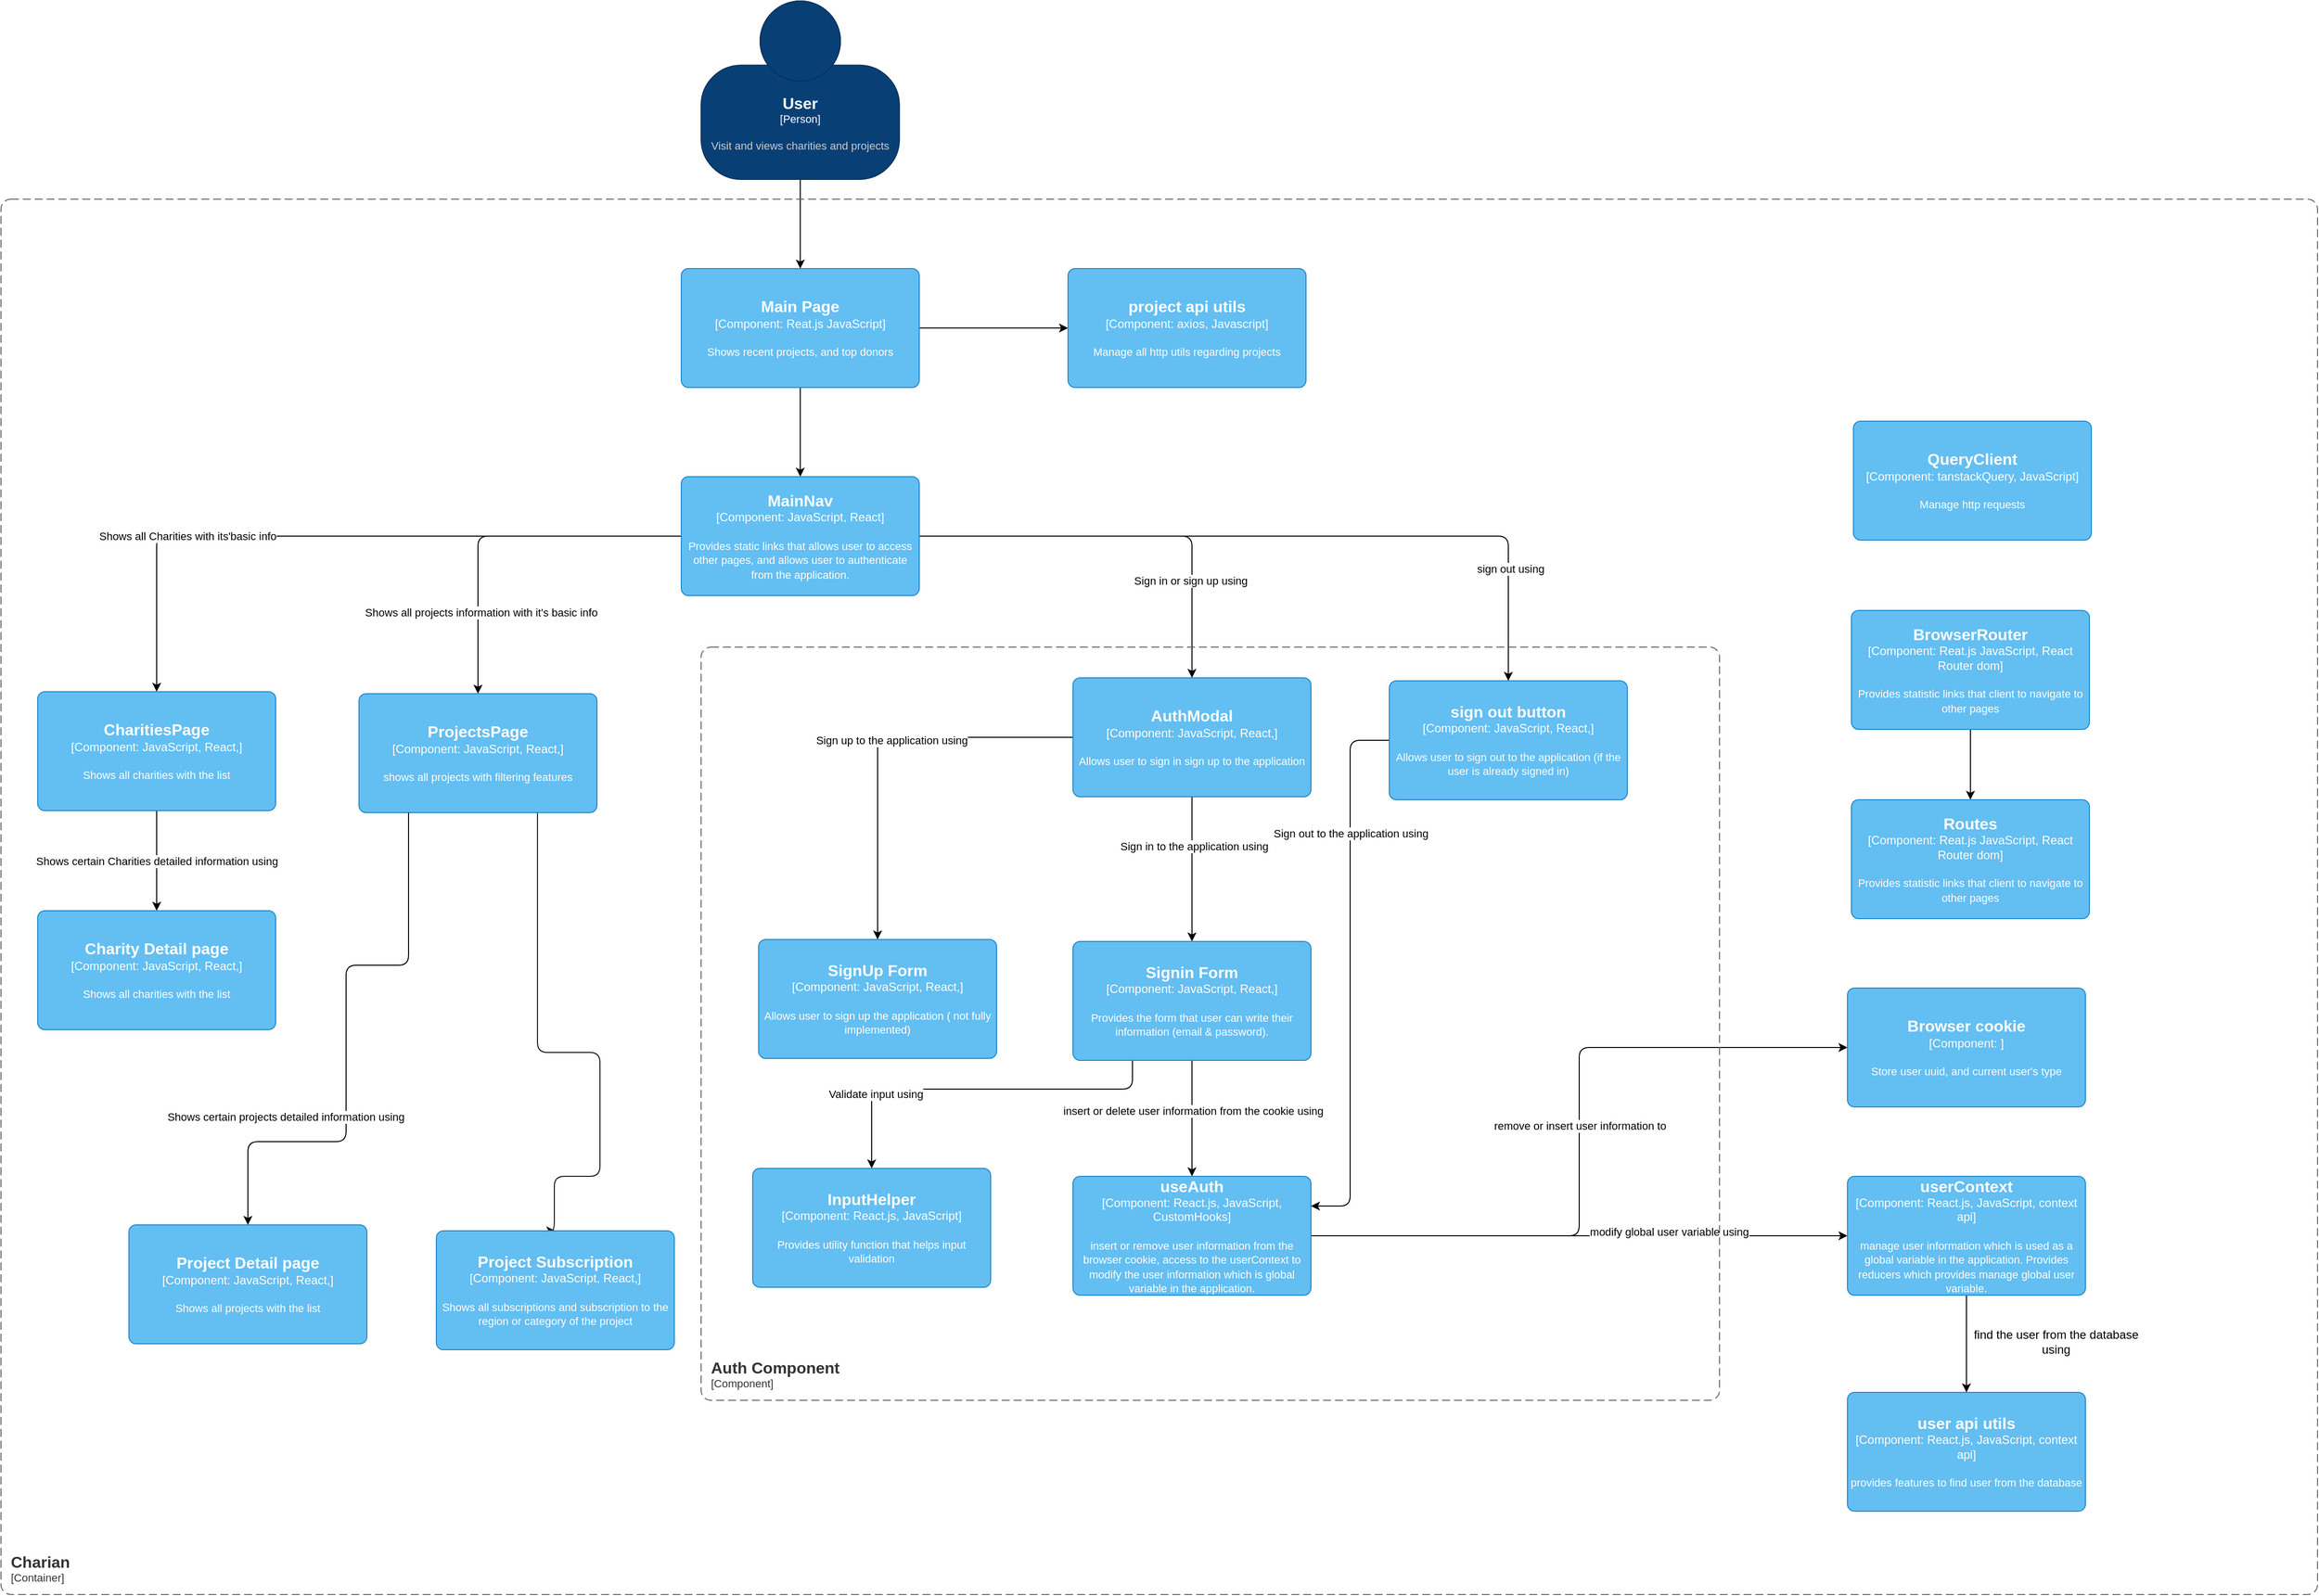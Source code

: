 <mxfile>
    <diagram id="eqAFdJUHjiola_8P4CvC" name="Page-1">
        <mxGraphModel dx="2296" dy="1113" grid="0" gridSize="10" guides="1" tooltips="1" connect="1" arrows="1" fold="1" page="0" pageScale="1" pageWidth="827" pageHeight="1169" background="#ffffff" math="0" shadow="0">
            <root>
                <mxCell id="0"/>
                <mxCell id="1" parent="0"/>
                <mxCell id="28" style="edgeStyle=orthogonalEdgeStyle;html=1;entryX=0.5;entryY=0;entryDx=0;entryDy=0;entryPerimeter=0;strokeColor=#000000;" parent="1" source="4" target="8" edge="1">
                    <mxGeometry relative="1" as="geometry"/>
                </mxCell>
                <object placeholders="1" c4Name="User" c4Type="Person" c4Description="Visit and views charities and projects" label="&lt;font style=&quot;font-size: 16px&quot;&gt;&lt;b&gt;%c4Name%&lt;/b&gt;&lt;/font&gt;&lt;div&gt;[%c4Type%]&lt;/div&gt;&lt;br&gt;&lt;div&gt;&lt;font style=&quot;font-size: 11px&quot;&gt;&lt;font color=&quot;#cccccc&quot;&gt;%c4Description%&lt;/font&gt;&lt;/div&gt;" id="4">
                    <mxCell style="html=1;fontSize=11;dashed=0;whiteSpace=wrap;fillColor=#083F75;strokeColor=#06315C;fontColor=#ffffff;shape=mxgraph.c4.person2;align=center;metaEdit=1;points=[[0.5,0,0],[1,0.5,0],[1,0.75,0],[0.75,1,0],[0.5,1,0],[0.25,1,0],[0,0.75,0],[0,0.5,0]];resizable=0;" parent="1" vertex="1">
                        <mxGeometry x="210" y="30" width="200" height="180" as="geometry"/>
                    </mxCell>
                </object>
                <object placeholders="1" c4Name="Charian" c4Type="Application" c4Application="Container" label="&lt;font style=&quot;font-size: 16px&quot;&gt;&lt;b&gt;&lt;div style=&quot;text-align: left&quot;&gt;%c4Name%&lt;/div&gt;&lt;/b&gt;&lt;/font&gt;&lt;div style=&quot;text-align: left&quot;&gt;[%c4Application%]&lt;/div&gt;" id="7">
                    <mxCell style="rounded=1;fontSize=11;whiteSpace=wrap;html=1;dashed=1;arcSize=20;fillColor=none;strokeColor=#666666;fontColor=#333333;labelBackgroundColor=none;align=left;verticalAlign=bottom;labelBorderColor=none;spacingTop=0;spacing=10;dashPattern=8 4;metaEdit=1;rotatable=0;perimeter=rectanglePerimeter;noLabel=0;labelPadding=0;allowArrows=0;connectable=0;expand=0;recursiveResize=0;editable=1;pointerEvents=0;absoluteArcSize=1;points=[[0.25,0,0],[0.5,0,0],[0.75,0,0],[1,0.25,0],[1,0.5,0],[1,0.75,0],[0.75,1,0],[0.5,1,0],[0.25,1,0],[0,0.75,0],[0,0.5,0],[0,0.25,0]];" parent="1" vertex="1">
                        <mxGeometry x="-496" y="230" width="2336" height="1408" as="geometry"/>
                    </mxCell>
                </object>
                <mxCell id="12" style="edgeStyle=none;html=1;entryX=0;entryY=0.5;entryDx=0;entryDy=0;entryPerimeter=0;strokeColor=#000000;" parent="1" source="8" target="11" edge="1">
                    <mxGeometry relative="1" as="geometry"/>
                </mxCell>
                <mxCell id="15" style="edgeStyle=none;html=1;strokeColor=#000000;" parent="1" source="8" target="13" edge="1">
                    <mxGeometry relative="1" as="geometry"/>
                </mxCell>
                <object placeholders="1" c4Name="Main Page" c4Type="Component" c4Technology="Reat.js JavaScript" c4Description="Shows recent projects, and top donors" label="&lt;font style=&quot;font-size: 16px&quot;&gt;&lt;b&gt;%c4Name%&lt;/b&gt;&lt;/font&gt;&lt;div&gt;[%c4Type%: %c4Technology%]&lt;/div&gt;&lt;br&gt;&lt;div&gt;&lt;font style=&quot;font-size: 11px&quot;&gt;%c4Description%&lt;/font&gt;&lt;/div&gt;" id="8">
                    <mxCell style="rounded=1;whiteSpace=wrap;html=1;labelBackgroundColor=none;fillColor=#63BEF2;fontColor=#ffffff;align=center;arcSize=6;strokeColor=#2086C9;metaEdit=1;resizable=0;points=[[0.25,0,0],[0.5,0,0],[0.75,0,0],[1,0.25,0],[1,0.5,0],[1,0.75,0],[0.75,1,0],[0.5,1,0],[0.25,1,0],[0,0.75,0],[0,0.5,0],[0,0.25,0]];" parent="1" vertex="1">
                        <mxGeometry x="190" y="300" width="240" height="120" as="geometry"/>
                    </mxCell>
                </object>
                <object placeholders="1" c4Name="QueryClient" c4Type="Component" c4Technology="tanstackQuery, JavaScript" c4Description="Manage http requests" label="&lt;font style=&quot;font-size: 16px&quot;&gt;&lt;b&gt;%c4Name%&lt;/b&gt;&lt;/font&gt;&lt;div&gt;[%c4Type%: %c4Technology%]&lt;/div&gt;&lt;br&gt;&lt;div&gt;&lt;font style=&quot;font-size: 11px&quot;&gt;%c4Description%&lt;/font&gt;&lt;/div&gt;" id="9">
                    <mxCell style="rounded=1;whiteSpace=wrap;html=1;labelBackgroundColor=none;fillColor=#63BEF2;fontColor=#ffffff;align=center;arcSize=6;strokeColor=#2086C9;metaEdit=1;resizable=0;points=[[0.25,0,0],[0.5,0,0],[0.75,0,0],[1,0.25,0],[1,0.5,0],[1,0.75,0],[0.75,1,0],[0.5,1,0],[0.25,1,0],[0,0.75,0],[0,0.5,0],[0,0.25,0]];" parent="1" vertex="1">
                        <mxGeometry x="1372" y="454" width="240" height="120" as="geometry"/>
                    </mxCell>
                </object>
                <object placeholders="1" c4Name="project api utils" c4Type="Component" c4Technology="axios, Javascript" c4Description="Manage all http utils regarding projects" label="&lt;font style=&quot;font-size: 16px&quot;&gt;&lt;b&gt;%c4Name%&lt;/b&gt;&lt;/font&gt;&lt;div&gt;[%c4Type%: %c4Technology%]&lt;/div&gt;&lt;br&gt;&lt;div&gt;&lt;font style=&quot;font-size: 11px&quot;&gt;%c4Description%&lt;/font&gt;&lt;/div&gt;" id="11">
                    <mxCell style="rounded=1;whiteSpace=wrap;html=1;labelBackgroundColor=none;fillColor=#63BEF2;fontColor=#ffffff;align=center;arcSize=6;strokeColor=#2086C9;metaEdit=1;resizable=0;points=[[0.25,0,0],[0.5,0,0],[0.75,0,0],[1,0.25,0],[1,0.5,0],[1,0.75,0],[0.75,1,0],[0.5,1,0],[0.25,1,0],[0,0.75,0],[0,0.5,0],[0,0.25,0]];" parent="1" vertex="1">
                        <mxGeometry x="580" y="300" width="240" height="120" as="geometry"/>
                    </mxCell>
                </object>
                <mxCell id="19" style="edgeStyle=orthogonalEdgeStyle;html=1;strokeColor=#000000;" parent="1" source="13" target="16" edge="1">
                    <mxGeometry relative="1" as="geometry"/>
                </mxCell>
                <mxCell id="48" value="&lt;span style=&quot;background-color: rgb(255, 255, 255);&quot;&gt;Sign in or sign up using&amp;nbsp;&lt;/span&gt;" style="edgeLabel;html=1;align=center;verticalAlign=middle;resizable=0;points=[];fontColor=#000000;" parent="19" vertex="1" connectable="0">
                    <mxGeometry x="0.535" y="-1" relative="1" as="geometry">
                        <mxPoint x="1" y="-1" as="offset"/>
                    </mxGeometry>
                </mxCell>
                <mxCell id="44" style="edgeStyle=orthogonalEdgeStyle;html=1;strokeColor=#000000;fontColor=#000000;" parent="1" source="13" target="43" edge="1">
                    <mxGeometry relative="1" as="geometry"/>
                </mxCell>
                <mxCell id="49" value="&lt;span style=&quot;background-color: rgb(255, 255, 255);&quot;&gt;sign out using&lt;/span&gt;" style="edgeLabel;html=1;align=center;verticalAlign=middle;resizable=0;points=[];fontColor=#000000;" parent="44" vertex="1" connectable="0">
                    <mxGeometry x="0.695" y="2" relative="1" as="geometry">
                        <mxPoint as="offset"/>
                    </mxGeometry>
                </mxCell>
                <mxCell id="61" style="edgeStyle=orthogonalEdgeStyle;html=1;strokeColor=#000000;fontColor=#000000;" parent="1" source="13" target="59" edge="1">
                    <mxGeometry relative="1" as="geometry"/>
                </mxCell>
                <mxCell id="68" value="&lt;span style=&quot;background-color: rgb(255, 255, 255);&quot;&gt;Shows all projects information with it's basic info&lt;/span&gt;" style="edgeLabel;html=1;align=center;verticalAlign=middle;resizable=0;points=[];fontColor=#000000;" parent="61" vertex="1" connectable="0">
                    <mxGeometry x="0.547" y="3" relative="1" as="geometry">
                        <mxPoint as="offset"/>
                    </mxGeometry>
                </mxCell>
                <mxCell id="62" style="edgeStyle=orthogonalEdgeStyle;html=1;strokeColor=#000000;fontColor=#000000;" parent="1" source="13" target="60" edge="1">
                    <mxGeometry relative="1" as="geometry"/>
                </mxCell>
                <mxCell id="67" value="&lt;span style=&quot;background-color: rgb(255, 255, 255);&quot;&gt;Shows all Charities with its'basic info&lt;/span&gt;" style="edgeLabel;html=1;align=center;verticalAlign=middle;resizable=0;points=[];fontColor=#000000;" parent="62" vertex="1" connectable="0">
                    <mxGeometry x="0.454" relative="1" as="geometry">
                        <mxPoint as="offset"/>
                    </mxGeometry>
                </mxCell>
                <object placeholders="1" c4Name="MainNav" c4Type="Component" c4Technology="JavaScript, React" c4Description="Provides static links that allows user to access other pages, and allows user to authenticate from the application." label="&lt;font style=&quot;font-size: 16px&quot;&gt;&lt;b&gt;%c4Name%&lt;/b&gt;&lt;/font&gt;&lt;div&gt;[%c4Type%: %c4Technology%]&lt;/div&gt;&lt;br&gt;&lt;div&gt;&lt;font style=&quot;font-size: 11px&quot;&gt;%c4Description%&lt;/font&gt;&lt;/div&gt;" id="13">
                    <mxCell style="rounded=1;whiteSpace=wrap;html=1;labelBackgroundColor=none;fillColor=#63BEF2;fontColor=#ffffff;align=center;arcSize=6;strokeColor=#2086C9;metaEdit=1;resizable=0;points=[[0.25,0,0],[0.5,0,0],[0.75,0,0],[1,0.25,0],[1,0.5,0],[1,0.75,0],[0.75,1,0],[0.5,1,0],[0.25,1,0],[0,0.75,0],[0,0.5,0],[0,0.25,0]];" parent="1" vertex="1">
                        <mxGeometry x="190" y="510" width="240" height="120" as="geometry"/>
                    </mxCell>
                </object>
                <mxCell id="37" style="edgeStyle=orthogonalEdgeStyle;html=1;exitX=0.5;exitY=1;exitDx=0;exitDy=0;exitPerimeter=0;entryX=0.5;entryY=0;entryDx=0;entryDy=0;entryPerimeter=0;strokeColor=#000000;" parent="1" source="14" target="35" edge="1">
                    <mxGeometry relative="1" as="geometry"/>
                </mxCell>
                <object placeholders="1" c4Name="BrowserRouter" c4Type="Component" c4Technology="Reat.js JavaScript, React Router dom" c4Description="Provides statistic links that client to navigate to other pages" label="&lt;font style=&quot;font-size: 16px&quot;&gt;&lt;b&gt;%c4Name%&lt;/b&gt;&lt;/font&gt;&lt;div&gt;[%c4Type%: %c4Technology%]&lt;/div&gt;&lt;br&gt;&lt;div&gt;&lt;font style=&quot;font-size: 11px&quot;&gt;%c4Description%&lt;/font&gt;&lt;/div&gt;" id="14">
                    <mxCell style="rounded=1;whiteSpace=wrap;html=1;labelBackgroundColor=none;fillColor=#63BEF2;fontColor=#ffffff;align=center;arcSize=6;strokeColor=#2086C9;metaEdit=1;resizable=0;points=[[0.25,0,0],[0.5,0,0],[0.75,0,0],[1,0.25,0],[1,0.5,0],[1,0.75,0],[0.75,1,0],[0.5,1,0],[0.25,1,0],[0,0.75,0],[0,0.5,0],[0,0.25,0]];" parent="1" vertex="1">
                        <mxGeometry x="1370" y="645" width="240" height="120" as="geometry"/>
                    </mxCell>
                </object>
                <mxCell id="38" style="edgeStyle=orthogonalEdgeStyle;html=1;strokeColor=#000000;" parent="1" source="16" target="29" edge="1">
                    <mxGeometry relative="1" as="geometry"/>
                </mxCell>
                <mxCell id="40" value="&lt;font style=&quot;background-color: rgb(255, 255, 255);&quot; color=&quot;#000000&quot;&gt;Sign up to the application using&lt;/font&gt;" style="edgeLabel;html=1;align=center;verticalAlign=middle;resizable=0;points=[];" parent="38" vertex="1" connectable="0">
                    <mxGeometry x="-0.093" y="3" relative="1" as="geometry">
                        <mxPoint x="-1" as="offset"/>
                    </mxGeometry>
                </mxCell>
                <mxCell id="39" style="edgeStyle=orthogonalEdgeStyle;html=1;entryX=0.5;entryY=0;entryDx=0;entryDy=0;entryPerimeter=0;strokeColor=#000000;" parent="1" source="16" target="20" edge="1">
                    <mxGeometry relative="1" as="geometry"/>
                </mxCell>
                <mxCell id="41" value="&lt;span style=&quot;background-color: rgb(255, 255, 255);&quot;&gt;Sign in to the application using&lt;/span&gt;" style="edgeLabel;html=1;align=center;verticalAlign=middle;resizable=0;points=[];fontColor=#000000;" parent="39" vertex="1" connectable="0">
                    <mxGeometry x="-0.312" y="2" relative="1" as="geometry">
                        <mxPoint as="offset"/>
                    </mxGeometry>
                </mxCell>
                <object placeholders="1" c4Name="AuthModal" c4Type="Component" c4Technology="JavaScript, React," c4Description="Allows user to sign in sign up to the application" label="&lt;font style=&quot;font-size: 16px&quot;&gt;&lt;b&gt;%c4Name%&lt;/b&gt;&lt;/font&gt;&lt;div&gt;[%c4Type%: %c4Technology%]&lt;/div&gt;&lt;br&gt;&lt;div&gt;&lt;font style=&quot;font-size: 11px&quot;&gt;%c4Description%&lt;/font&gt;&lt;/div&gt;" id="16">
                    <mxCell style="rounded=1;whiteSpace=wrap;html=1;labelBackgroundColor=none;fillColor=#63BEF2;fontColor=#ffffff;align=center;arcSize=6;strokeColor=#2086C9;metaEdit=1;resizable=0;points=[[0.25,0,0],[0.5,0,0],[0.75,0,0],[1,0.25,0],[1,0.5,0],[1,0.75,0],[0.75,1,0],[0.5,1,0],[0.25,1,0],[0,0.75,0],[0,0.5,0],[0,0.25,0]];" parent="1" vertex="1">
                        <mxGeometry x="585" y="713" width="240" height="120" as="geometry"/>
                    </mxCell>
                </object>
                <mxCell id="23" style="edgeStyle=none;html=1;strokeColor=#000000;" parent="1" source="20" target="22" edge="1">
                    <mxGeometry relative="1" as="geometry"/>
                </mxCell>
                <mxCell id="51" value="&lt;span style=&quot;background-color: rgb(255, 255, 255);&quot;&gt;insert or delete user information from the cookie using&lt;br&gt;&lt;/span&gt;" style="edgeLabel;html=1;align=center;verticalAlign=middle;resizable=0;points=[];fontColor=#000000;" parent="23" vertex="1" connectable="0">
                    <mxGeometry x="-0.137" y="1" relative="1" as="geometry">
                        <mxPoint as="offset"/>
                    </mxGeometry>
                </mxCell>
                <mxCell id="53" style="edgeStyle=orthogonalEdgeStyle;html=1;exitX=0.25;exitY=1;exitDx=0;exitDy=0;exitPerimeter=0;strokeColor=#000000;fontColor=#000000;" parent="1" source="20" target="52" edge="1">
                    <mxGeometry relative="1" as="geometry">
                        <Array as="points">
                            <mxPoint x="645" y="1128"/>
                            <mxPoint x="382" y="1128"/>
                        </Array>
                    </mxGeometry>
                </mxCell>
                <mxCell id="54" value="&lt;span style=&quot;background-color: rgb(255, 255, 255);&quot;&gt;Validate input using&lt;/span&gt;" style="edgeLabel;html=1;align=center;verticalAlign=middle;resizable=0;points=[];fontColor=#000000;" parent="53" vertex="1" connectable="0">
                    <mxGeometry x="0.598" y="4" relative="1" as="geometry">
                        <mxPoint as="offset"/>
                    </mxGeometry>
                </mxCell>
                <object placeholders="1" c4Name="Signin Form" c4Type="Component" c4Technology="JavaScript, React," c4Description="Provides the form that user can write their information (email &amp; password)." label="&lt;font style=&quot;font-size: 16px&quot;&gt;&lt;b&gt;%c4Name%&lt;/b&gt;&lt;/font&gt;&lt;div&gt;[%c4Type%: %c4Technology%]&lt;/div&gt;&lt;br&gt;&lt;div&gt;&lt;font style=&quot;font-size: 11px&quot;&gt;%c4Description%&lt;/font&gt;&lt;/div&gt;" id="20">
                    <mxCell style="rounded=1;whiteSpace=wrap;html=1;labelBackgroundColor=none;fillColor=#63BEF2;fontColor=#ffffff;align=center;arcSize=6;strokeColor=#2086C9;metaEdit=1;resizable=0;points=[[0.25,0,0],[0.5,0,0],[0.75,0,0],[1,0.25,0],[1,0.5,0],[1,0.75,0],[0.75,1,0],[0.5,1,0],[0.25,1,0],[0,0.75,0],[0,0.5,0],[0,0.25,0]];" parent="1" vertex="1">
                        <mxGeometry x="585" y="979" width="240" height="120" as="geometry"/>
                    </mxCell>
                </object>
                <mxCell id="25" style="edgeStyle=orthogonalEdgeStyle;html=1;entryX=0;entryY=0.5;entryDx=0;entryDy=0;entryPerimeter=0;strokeColor=#000000;" parent="1" source="22" target="24" edge="1">
                    <mxGeometry relative="1" as="geometry"/>
                </mxCell>
                <mxCell id="56" value="&lt;span style=&quot;background-color: rgb(255, 255, 255);&quot;&gt;modify global user variable using&lt;/span&gt;" style="edgeLabel;html=1;align=center;verticalAlign=middle;resizable=0;points=[];fontColor=#000000;" parent="25" vertex="1" connectable="0">
                    <mxGeometry x="0.186" y="4" relative="1" as="geometry">
                        <mxPoint x="40" as="offset"/>
                    </mxGeometry>
                </mxCell>
                <mxCell id="27" style="edgeStyle=orthogonalEdgeStyle;html=1;entryX=0;entryY=0.5;entryDx=0;entryDy=0;entryPerimeter=0;strokeColor=#000000;" parent="1" source="22" target="26" edge="1">
                    <mxGeometry relative="1" as="geometry"/>
                </mxCell>
                <mxCell id="55" value="&lt;span style=&quot;background-color: rgb(255, 255, 255);&quot;&gt;remove or insert user information to&lt;/span&gt;" style="edgeLabel;html=1;align=center;verticalAlign=middle;resizable=0;points=[];fontColor=#000000;" parent="27" vertex="1" connectable="0">
                    <mxGeometry x="0.045" relative="1" as="geometry">
                        <mxPoint as="offset"/>
                    </mxGeometry>
                </mxCell>
                <object placeholders="1" c4Name="useAuth" c4Type="Component" c4Technology="React.js, JavaScript, CustomHooks" c4Description="insert or remove user information from the browser cookie, access to the userContext to modify the user information which is global variable in the application." label="&lt;font style=&quot;font-size: 16px&quot;&gt;&lt;b&gt;%c4Name%&lt;/b&gt;&lt;/font&gt;&lt;div&gt;[%c4Type%: %c4Technology%]&lt;/div&gt;&lt;br&gt;&lt;div&gt;&lt;font style=&quot;font-size: 11px&quot;&gt;%c4Description%&lt;/font&gt;&lt;/div&gt;" id="22">
                    <mxCell style="rounded=1;whiteSpace=wrap;html=1;labelBackgroundColor=none;fillColor=#63BEF2;fontColor=#ffffff;align=center;arcSize=6;strokeColor=#2086C9;metaEdit=1;resizable=0;points=[[0.25,0,0],[0.5,0,0],[0.75,0,0],[1,0.25,0],[1,0.5,0],[1,0.75,0],[0.75,1,0],[0.5,1,0],[0.25,1,0],[0,0.75,0],[0,0.5,0],[0,0.25,0]];" parent="1" vertex="1">
                        <mxGeometry x="585" y="1216" width="240" height="120" as="geometry"/>
                    </mxCell>
                </object>
                <mxCell id="33" style="edgeStyle=orthogonalEdgeStyle;html=1;strokeColor=#000000;entryX=0.5;entryY=0;entryDx=0;entryDy=0;entryPerimeter=0;" parent="1" source="24" target="31" edge="1">
                    <mxGeometry relative="1" as="geometry">
                        <mxPoint x="1486" y="1395.667" as="targetPoint"/>
                    </mxGeometry>
                </mxCell>
                <object placeholders="1" c4Name="userContext" c4Type="Component" c4Technology="React.js, JavaScript, context api" c4Description="manage user information which is used as a global variable in the application. Provides reducers which provides manage global user variable." label="&lt;font style=&quot;font-size: 16px&quot;&gt;&lt;b&gt;%c4Name%&lt;/b&gt;&lt;/font&gt;&lt;div&gt;[%c4Type%: %c4Technology%]&lt;/div&gt;&lt;br&gt;&lt;div&gt;&lt;font style=&quot;font-size: 11px&quot;&gt;%c4Description%&lt;/font&gt;&lt;/div&gt;" id="24">
                    <mxCell style="rounded=1;whiteSpace=wrap;html=1;labelBackgroundColor=none;fillColor=#63BEF2;fontColor=#ffffff;align=center;arcSize=6;strokeColor=#2086C9;metaEdit=1;resizable=0;points=[[0.25,0,0],[0.5,0,0],[0.75,0,0],[1,0.25,0],[1,0.5,0],[1,0.75,0],[0.75,1,0],[0.5,1,0],[0.25,1,0],[0,0.75,0],[0,0.5,0],[0,0.25,0]];" parent="1" vertex="1">
                        <mxGeometry x="1366" y="1216" width="240" height="120" as="geometry"/>
                    </mxCell>
                </object>
                <object placeholders="1" c4Name="Browser cookie" c4Type="Component" c4Technology="" c4Description="Store user uuid, and current user's type" label="&lt;font style=&quot;font-size: 16px&quot;&gt;&lt;b&gt;%c4Name%&lt;/b&gt;&lt;/font&gt;&lt;div&gt;[%c4Type%: %c4Technology%]&lt;/div&gt;&lt;br&gt;&lt;div&gt;&lt;font style=&quot;font-size: 11px&quot;&gt;%c4Description%&lt;/font&gt;&lt;/div&gt;" id="26">
                    <mxCell style="rounded=1;whiteSpace=wrap;html=1;labelBackgroundColor=none;fillColor=#63BEF2;fontColor=#ffffff;align=center;arcSize=6;strokeColor=#2086C9;metaEdit=1;resizable=0;points=[[0.25,0,0],[0.5,0,0],[0.75,0,0],[1,0.25,0],[1,0.5,0],[1,0.75,0],[0.75,1,0],[0.5,1,0],[0.25,1,0],[0,0.75,0],[0,0.5,0],[0,0.25,0]];" parent="1" vertex="1">
                        <mxGeometry x="1366" y="1026" width="240" height="120" as="geometry"/>
                    </mxCell>
                </object>
                <object placeholders="1" c4Name="SignUp Form" c4Type="Component" c4Technology="JavaScript, React," c4Description="Allows user to sign up the application ( not fully implemented)" label="&lt;font style=&quot;font-size: 16px&quot;&gt;&lt;b&gt;%c4Name%&lt;/b&gt;&lt;/font&gt;&lt;div&gt;[%c4Type%: %c4Technology%]&lt;/div&gt;&lt;br&gt;&lt;div&gt;&lt;font style=&quot;font-size: 11px&quot;&gt;%c4Description%&lt;/font&gt;&lt;/div&gt;" id="29">
                    <mxCell style="rounded=1;whiteSpace=wrap;html=1;labelBackgroundColor=none;fillColor=#63BEF2;fontColor=#ffffff;align=center;arcSize=6;strokeColor=#2086C9;metaEdit=1;resizable=0;points=[[0.25,0,0],[0.5,0,0],[0.75,0,0],[1,0.25,0],[1,0.5,0],[1,0.75,0],[0.75,1,0],[0.5,1,0],[0.25,1,0],[0,0.75,0],[0,0.5,0],[0,0.25,0]];" parent="1" vertex="1">
                        <mxGeometry x="268" y="977" width="240" height="120" as="geometry"/>
                    </mxCell>
                </object>
                <object placeholders="1" c4Name="user api utils" c4Type="Component" c4Technology="React.js, JavaScript, context api" c4Description="provides features to find user from the database" label="&lt;font style=&quot;font-size: 16px&quot;&gt;&lt;b&gt;%c4Name%&lt;/b&gt;&lt;/font&gt;&lt;div&gt;[%c4Type%: %c4Technology%]&lt;/div&gt;&lt;br&gt;&lt;div&gt;&lt;font style=&quot;font-size: 11px&quot;&gt;%c4Description%&lt;/font&gt;&lt;/div&gt;" id="31">
                    <mxCell style="rounded=1;whiteSpace=wrap;html=1;labelBackgroundColor=none;fillColor=#63BEF2;fontColor=#ffffff;align=center;arcSize=6;strokeColor=#2086C9;metaEdit=1;resizable=0;points=[[0.25,0,0],[0.5,0,0],[0.75,0,0],[1,0.25,0],[1,0.5,0],[1,0.75,0],[0.75,1,0],[0.5,1,0],[0.25,1,0],[0,0.75,0],[0,0.5,0],[0,0.25,0]];" parent="1" vertex="1">
                        <mxGeometry x="1366" y="1434" width="240" height="120" as="geometry"/>
                    </mxCell>
                </object>
                <object placeholders="1" c4Name="Auth Component" c4Type="ContainerScopeBoundary" c4Application="Component" label="&lt;font style=&quot;font-size: 16px&quot;&gt;&lt;b&gt;&lt;div style=&quot;text-align: left&quot;&gt;%c4Name%&lt;/div&gt;&lt;/b&gt;&lt;/font&gt;&lt;div style=&quot;text-align: left&quot;&gt;[%c4Application%]&lt;/div&gt;" id="34">
                    <mxCell style="rounded=1;fontSize=11;whiteSpace=wrap;html=1;dashed=1;arcSize=20;fillColor=none;strokeColor=#666666;fontColor=#333333;labelBackgroundColor=none;align=left;verticalAlign=bottom;labelBorderColor=none;spacingTop=0;spacing=10;dashPattern=8 4;metaEdit=1;rotatable=0;perimeter=rectanglePerimeter;noLabel=0;labelPadding=0;allowArrows=0;connectable=0;expand=0;recursiveResize=0;editable=1;pointerEvents=0;absoluteArcSize=1;points=[[0.25,0,0],[0.5,0,0],[0.75,0,0],[1,0.25,0],[1,0.5,0],[1,0.75,0],[0.75,1,0],[0.5,1,0],[0.25,1,0],[0,0.75,0],[0,0.5,0],[0,0.25,0]];" parent="1" vertex="1">
                        <mxGeometry x="210" y="682" width="1027" height="760" as="geometry"/>
                    </mxCell>
                </object>
                <object placeholders="1" c4Name="Routes" c4Type="Component" c4Technology="Reat.js JavaScript, React Router dom" c4Description="Provides statistic links that client to navigate to other pages" label="&lt;font style=&quot;font-size: 16px&quot;&gt;&lt;b&gt;%c4Name%&lt;/b&gt;&lt;/font&gt;&lt;div&gt;[%c4Type%: %c4Technology%]&lt;/div&gt;&lt;br&gt;&lt;div&gt;&lt;font style=&quot;font-size: 11px&quot;&gt;%c4Description%&lt;/font&gt;&lt;/div&gt;" id="35">
                    <mxCell style="rounded=1;whiteSpace=wrap;html=1;labelBackgroundColor=none;fillColor=#63BEF2;fontColor=#ffffff;align=center;arcSize=6;strokeColor=#2086C9;metaEdit=1;resizable=0;points=[[0.25,0,0],[0.5,0,0],[0.75,0,0],[1,0.25,0],[1,0.5,0],[1,0.75,0],[0.75,1,0],[0.5,1,0],[0.25,1,0],[0,0.75,0],[0,0.5,0],[0,0.25,0]];" parent="1" vertex="1">
                        <mxGeometry x="1370" y="836" width="240" height="120" as="geometry"/>
                    </mxCell>
                </object>
                <mxCell id="46" style="edgeStyle=orthogonalEdgeStyle;html=1;entryX=1;entryY=0.25;entryDx=0;entryDy=0;entryPerimeter=0;strokeColor=#000000;fontColor=#000000;" parent="1" source="43" target="22" edge="1">
                    <mxGeometry relative="1" as="geometry"/>
                </mxCell>
                <mxCell id="47" value="&lt;span style=&quot;background-color: rgb(255, 255, 255);&quot;&gt;Sign out to the application using&lt;/span&gt;" style="edgeLabel;html=1;align=center;verticalAlign=middle;resizable=0;points=[];fontColor=#000000;" parent="46" vertex="1" connectable="0">
                    <mxGeometry x="-0.52" relative="1" as="geometry">
                        <mxPoint y="1" as="offset"/>
                    </mxGeometry>
                </mxCell>
                <object placeholders="1" c4Name="sign out button" c4Type="Component" c4Technology="JavaScript, React," c4Description="Allows user to sign out to the application (if the user is already signed in)" label="&lt;font style=&quot;font-size: 16px&quot;&gt;&lt;b&gt;%c4Name%&lt;/b&gt;&lt;/font&gt;&lt;div&gt;[%c4Type%: %c4Technology%]&lt;/div&gt;&lt;br&gt;&lt;div&gt;&lt;font style=&quot;font-size: 11px&quot;&gt;%c4Description%&lt;/font&gt;&lt;/div&gt;" id="43">
                    <mxCell style="rounded=1;whiteSpace=wrap;html=1;labelBackgroundColor=none;fillColor=#63BEF2;fontColor=#ffffff;align=center;arcSize=6;strokeColor=#2086C9;metaEdit=1;resizable=0;points=[[0.25,0,0],[0.5,0,0],[0.75,0,0],[1,0.25,0],[1,0.5,0],[1,0.75,0],[0.75,1,0],[0.5,1,0],[0.25,1,0],[0,0.75,0],[0,0.5,0],[0,0.25,0]];" parent="1" vertex="1">
                        <mxGeometry x="904" y="716" width="240" height="120" as="geometry"/>
                    </mxCell>
                </object>
                <object placeholders="1" c4Name="InputHelper" c4Type="Component" c4Technology="React.js, JavaScript" c4Description="Provides utility function that helps input validation" label="&lt;font style=&quot;font-size: 16px&quot;&gt;&lt;b&gt;%c4Name%&lt;/b&gt;&lt;/font&gt;&lt;div&gt;[%c4Type%: %c4Technology%]&lt;/div&gt;&lt;br&gt;&lt;div&gt;&lt;font style=&quot;font-size: 11px&quot;&gt;%c4Description%&lt;/font&gt;&lt;/div&gt;" id="52">
                    <mxCell style="rounded=1;whiteSpace=wrap;html=1;labelBackgroundColor=none;fillColor=#63BEF2;fontColor=#ffffff;align=center;arcSize=6;strokeColor=#2086C9;metaEdit=1;resizable=0;points=[[0.25,0,0],[0.5,0,0],[0.75,0,0],[1,0.25,0],[1,0.5,0],[1,0.75,0],[0.75,1,0],[0.5,1,0],[0.25,1,0],[0,0.75,0],[0,0.5,0],[0,0.25,0]];" parent="1" vertex="1">
                        <mxGeometry x="262" y="1208" width="240" height="120" as="geometry"/>
                    </mxCell>
                </object>
                <mxCell id="57" value="find the user from the database&lt;br&gt;using" style="text;html=1;align=center;verticalAlign=middle;resizable=0;points=[];autosize=1;strokeColor=none;fillColor=none;fontColor=#000000;" parent="1" vertex="1">
                    <mxGeometry x="1484" y="1362" width="184" height="41" as="geometry"/>
                </mxCell>
                <mxCell id="74" style="edgeStyle=orthogonalEdgeStyle;html=1;exitX=0.75;exitY=1;exitDx=0;exitDy=0;exitPerimeter=0;entryX=0.5;entryY=0;entryDx=0;entryDy=0;entryPerimeter=0;strokeColor=#141414;" edge="1" parent="1" source="59" target="71">
                    <mxGeometry relative="1" as="geometry">
                        <Array as="points">
                            <mxPoint x="45" y="1091"/>
                            <mxPoint x="108" y="1091"/>
                            <mxPoint x="108" y="1216"/>
                            <mxPoint x="62" y="1216"/>
                        </Array>
                    </mxGeometry>
                </mxCell>
                <object placeholders="1" c4Name="ProjectsPage" c4Type="Component" c4Technology="JavaScript, React," c4Description="shows all projects with filtering features" label="&lt;font style=&quot;font-size: 16px&quot;&gt;&lt;b&gt;%c4Name%&lt;/b&gt;&lt;/font&gt;&lt;div&gt;[%c4Type%: %c4Technology%]&lt;/div&gt;&lt;br&gt;&lt;div&gt;&lt;font style=&quot;font-size: 11px&quot;&gt;%c4Description%&lt;/font&gt;&lt;/div&gt;" id="59">
                    <mxCell style="rounded=1;whiteSpace=wrap;html=1;labelBackgroundColor=none;fillColor=#63BEF2;fontColor=#ffffff;align=center;arcSize=6;strokeColor=#2086C9;metaEdit=1;resizable=0;points=[[0.25,0,0],[0.5,0,0],[0.75,0,0],[1,0.25,0],[1,0.5,0],[1,0.75,0],[0.75,1,0],[0.5,1,0],[0.25,1,0],[0,0.75,0],[0,0.5,0],[0,0.25,0]];" parent="1" vertex="1">
                        <mxGeometry x="-135" y="729" width="240" height="120" as="geometry"/>
                    </mxCell>
                </object>
                <mxCell id="66" value="&lt;span style=&quot;background-color: rgb(255, 255, 255);&quot;&gt;Shows certain Charities detailed information using&lt;/span&gt;" style="edgeStyle=orthogonalEdgeStyle;html=1;entryX=0.5;entryY=0;entryDx=0;entryDy=0;entryPerimeter=0;strokeColor=#000000;fontColor=#000000;" parent="1" source="60" target="63" edge="1">
                    <mxGeometry relative="1" as="geometry"/>
                </mxCell>
                <object placeholders="1" c4Name="CharitiesPage" c4Type="Component" c4Technology="JavaScript, React," c4Description="Shows all charities with the list" label="&lt;font style=&quot;font-size: 16px&quot;&gt;&lt;b&gt;%c4Name%&lt;/b&gt;&lt;/font&gt;&lt;div&gt;[%c4Type%: %c4Technology%]&lt;/div&gt;&lt;br&gt;&lt;div&gt;&lt;font style=&quot;font-size: 11px&quot;&gt;%c4Description%&lt;/font&gt;&lt;/div&gt;" id="60">
                    <mxCell style="rounded=1;whiteSpace=wrap;html=1;labelBackgroundColor=none;fillColor=#63BEF2;fontColor=#ffffff;align=center;arcSize=6;strokeColor=#2086C9;metaEdit=1;resizable=0;points=[[0.25,0,0],[0.5,0,0],[0.75,0,0],[1,0.25,0],[1,0.5,0],[1,0.75,0],[0.75,1,0],[0.5,1,0],[0.25,1,0],[0,0.75,0],[0,0.5,0],[0,0.25,0]];" parent="1" vertex="1">
                        <mxGeometry x="-459" y="727" width="240" height="120" as="geometry"/>
                    </mxCell>
                </object>
                <object placeholders="1" c4Name="Charity Detail page" c4Type="Component" c4Technology="JavaScript, React," c4Description="Shows all charities with the list" label="&lt;font style=&quot;font-size: 16px&quot;&gt;&lt;b&gt;%c4Name%&lt;/b&gt;&lt;/font&gt;&lt;div&gt;[%c4Type%: %c4Technology%]&lt;/div&gt;&lt;br&gt;&lt;div&gt;&lt;font style=&quot;font-size: 11px&quot;&gt;%c4Description%&lt;/font&gt;&lt;/div&gt;" id="63">
                    <mxCell style="rounded=1;whiteSpace=wrap;html=1;labelBackgroundColor=none;fillColor=#63BEF2;fontColor=#ffffff;align=center;arcSize=6;strokeColor=#2086C9;metaEdit=1;resizable=0;points=[[0.25,0,0],[0.5,0,0],[0.75,0,0],[1,0.25,0],[1,0.5,0],[1,0.75,0],[0.75,1,0],[0.5,1,0],[0.25,1,0],[0,0.75,0],[0,0.5,0],[0,0.25,0]];" parent="1" vertex="1">
                        <mxGeometry x="-459" y="948" width="240" height="120" as="geometry"/>
                    </mxCell>
                </object>
                <object placeholders="1" c4Name="Project Detail page" c4Type="Component" c4Technology="JavaScript, React," c4Description="Shows all projects with the list" label="&lt;font style=&quot;font-size: 16px&quot;&gt;&lt;b&gt;%c4Name%&lt;/b&gt;&lt;/font&gt;&lt;div&gt;[%c4Type%: %c4Technology%]&lt;/div&gt;&lt;br&gt;&lt;div&gt;&lt;font style=&quot;font-size: 11px&quot;&gt;%c4Description%&lt;/font&gt;&lt;/div&gt;" id="64">
                    <mxCell style="rounded=1;whiteSpace=wrap;html=1;labelBackgroundColor=none;fillColor=#63BEF2;fontColor=#ffffff;align=center;arcSize=6;strokeColor=#2086C9;metaEdit=1;resizable=0;points=[[0.25,0,0],[0.5,0,0],[0.75,0,0],[1,0.25,0],[1,0.5,0],[1,0.75,0],[0.75,1,0],[0.5,1,0],[0.25,1,0],[0,0.75,0],[0,0.5,0],[0,0.25,0]];" parent="1" vertex="1">
                        <mxGeometry x="-367" y="1265" width="240" height="120" as="geometry"/>
                    </mxCell>
                </object>
                <object placeholders="1" c4Name="Project Subscription" c4Type="Component" c4Technology="JavaScript, React," c4Description="Shows all subscriptions and subscription to the region or category of the project" label="&lt;font style=&quot;font-size: 16px&quot;&gt;&lt;b&gt;%c4Name%&lt;/b&gt;&lt;/font&gt;&lt;div&gt;[%c4Type%: %c4Technology%]&lt;/div&gt;&lt;br&gt;&lt;div&gt;&lt;font style=&quot;font-size: 11px&quot;&gt;%c4Description%&lt;/font&gt;&lt;/div&gt;" id="71">
                    <mxCell style="rounded=1;whiteSpace=wrap;html=1;labelBackgroundColor=none;fillColor=#63BEF2;fontColor=#ffffff;align=center;arcSize=6;strokeColor=#2086C9;metaEdit=1;resizable=0;points=[[0.25,0,0],[0.5,0,0],[0.75,0,0],[1,0.25,0],[1,0.5,0],[1,0.75,0],[0.75,1,0],[0.5,1,0],[0.25,1,0],[0,0.75,0],[0,0.5,0],[0,0.25,0]];" vertex="1" parent="1">
                        <mxGeometry x="-57" y="1271" width="240" height="120" as="geometry"/>
                    </mxCell>
                </object>
                <mxCell id="72" style="edgeStyle=orthogonalEdgeStyle;html=1;strokeColor=#000000;fontColor=#000000;entryX=0.5;entryY=0;entryDx=0;entryDy=0;entryPerimeter=0;" edge="1" parent="1" source="59" target="64">
                    <mxGeometry relative="1" as="geometry">
                        <mxPoint x="-85" y="849" as="sourcePoint"/>
                        <mxPoint x="-247" y="1265" as="targetPoint"/>
                        <Array as="points">
                            <mxPoint x="-85" y="1003"/>
                            <mxPoint x="-148" y="1003"/>
                            <mxPoint x="-148" y="1181"/>
                            <mxPoint x="-247" y="1181"/>
                        </Array>
                    </mxGeometry>
                </mxCell>
                <mxCell id="73" value="&lt;span style=&quot;background-color: rgb(255, 255, 255);&quot;&gt;Shows certain projects detailed information using&lt;/span&gt;" style="edgeLabel;html=1;align=center;verticalAlign=middle;resizable=0;points=[];fontColor=#000000;" vertex="1" connectable="0" parent="72">
                    <mxGeometry x="-0.114" y="-4" relative="1" as="geometry">
                        <mxPoint x="-57" y="114" as="offset"/>
                    </mxGeometry>
                </mxCell>
            </root>
        </mxGraphModel>
    </diagram>
</mxfile>
